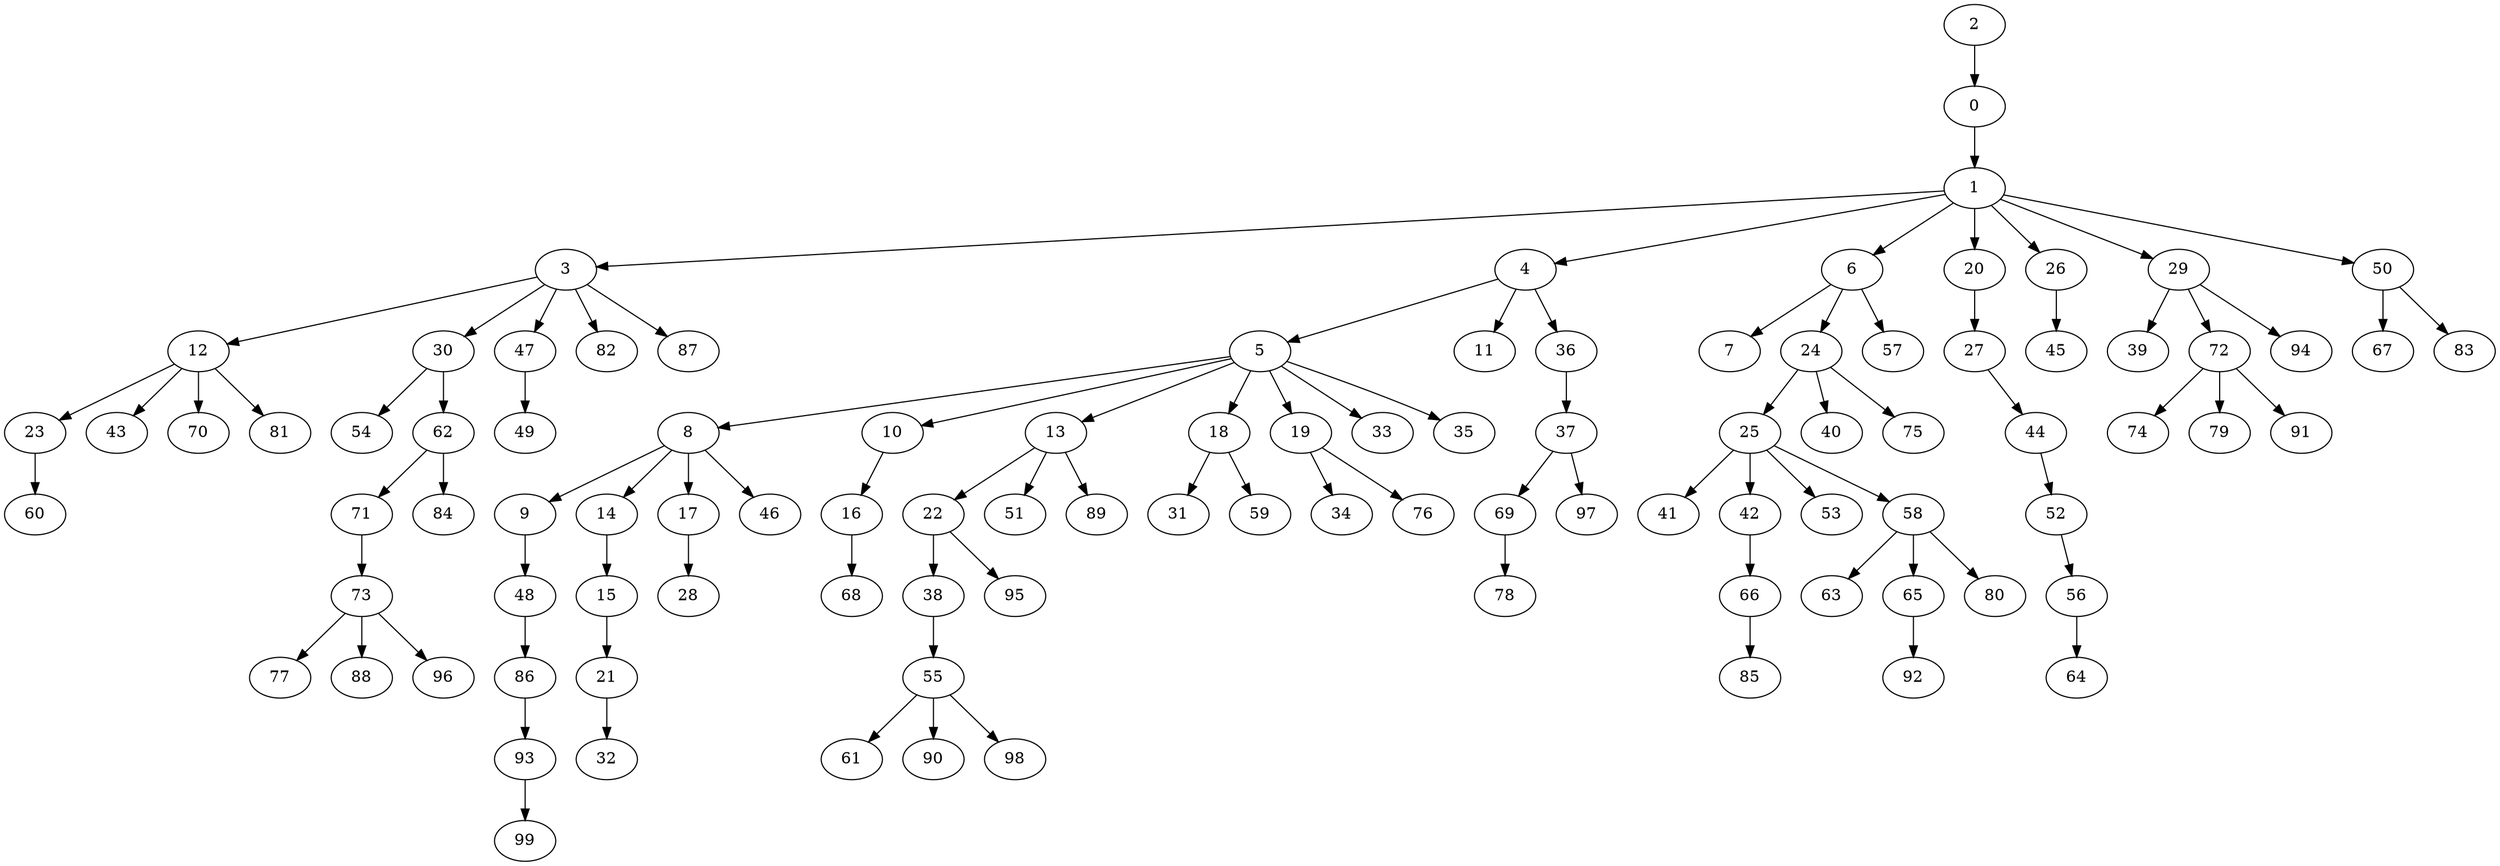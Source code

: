 digraph {
	0 [label = 0]
	1 [label = 1]
	2 [label = 2]
	3 [label = 3]
	4 [label = 4]
	5 [label = 5]
	6 [label = 6]
	7 [label = 7]
	8 [label = 8]
	9 [label = 9]
	10 [label = 10]
	11 [label = 11]
	12 [label = 12]
	13 [label = 13]
	14 [label = 14]
	15 [label = 15]
	16 [label = 16]
	17 [label = 17]
	18 [label = 18]
	19 [label = 19]
	20 [label = 20]
	21 [label = 21]
	22 [label = 22]
	23 [label = 23]
	24 [label = 24]
	25 [label = 25]
	26 [label = 26]
	27 [label = 27]
	28 [label = 28]
	29 [label = 29]
	30 [label = 30]
	31 [label = 31]
	32 [label = 32]
	33 [label = 33]
	34 [label = 34]
	35 [label = 35]
	36 [label = 36]
	37 [label = 37]
	38 [label = 38]
	39 [label = 39]
	40 [label = 40]
	41 [label = 41]
	42 [label = 42]
	43 [label = 43]
	44 [label = 44]
	45 [label = 45]
	46 [label = 46]
	47 [label = 47]
	48 [label = 48]
	49 [label = 49]
	50 [label = 50]
	51 [label = 51]
	52 [label = 52]
	53 [label = 53]
	54 [label = 54]
	55 [label = 55]
	56 [label = 56]
	57 [label = 57]
	58 [label = 58]
	59 [label = 59]
	60 [label = 60]
	61 [label = 61]
	62 [label = 62]
	63 [label = 63]
	64 [label = 64]
	65 [label = 65]
	66 [label = 66]
	67 [label = 67]
	68 [label = 68]
	69 [label = 69]
	70 [label = 70]
	71 [label = 71]
	72 [label = 72]
	73 [label = 73]
	74 [label = 74]
	75 [label = 75]
	76 [label = 76]
	77 [label = 77]
	78 [label = 78]
	79 [label = 79]
	80 [label = 80]
	81 [label = 81]
	82 [label = 82]
	83 [label = 83]
	84 [label = 84]
	85 [label = 85]
	86 [label = 86]
	87 [label = 87]
	88 [label = 88]
	89 [label = 89]
	90 [label = 90]
	91 [label = 91]
	92 [label = 92]
	93 [label = 93]
	94 [label = 94]
	95 [label = 95]
	96 [label = 96]
	97 [label = 97]
	98 [label = 98]
	99 [label = 99]
	23->60;
	12->23;
	12->43;
	12->70;
	12->81;
	3->12;
	3->30;
	3->47;
	3->82;
	3->87;
	30->54;
	30->62;
	73->77;
	73->88;
	73->96;
	71->73;
	62->71;
	62->84;
	47->49;
	1->3;
	1->4;
	1->6;
	1->20;
	1->26;
	1->29;
	1->50;
	93->99;
	86->93;
	48->86;
	9->48;
	8->9;
	8->14;
	8->17;
	8->46;
	21->32;
	15->21;
	14->15;
	17->28;
	5->8;
	5->10;
	5->13;
	5->18;
	5->19;
	5->33;
	5->35;
	16->68;
	10->16;
	55->61;
	55->90;
	55->98;
	38->55;
	22->38;
	22->95;
	13->22;
	13->51;
	13->89;
	18->31;
	18->59;
	19->34;
	19->76;
	4->5;
	4->11;
	4->36;
	69->78;
	37->69;
	37->97;
	36->37;
	6->7;
	6->24;
	6->57;
	25->41;
	25->42;
	25->53;
	25->58;
	66->85;
	42->66;
	58->63;
	58->65;
	58->80;
	65->92;
	24->25;
	24->40;
	24->75;
	56->64;
	52->56;
	44->52;
	27->44;
	20->27;
	26->45;
	29->39;
	29->72;
	29->94;
	72->74;
	72->79;
	72->91;
	50->67;
	50->83;
	0->1;
	2->0;
}